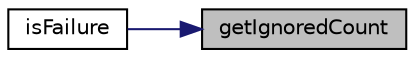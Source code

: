 digraph "getIgnoredCount"
{
 // LATEX_PDF_SIZE
  edge [fontname="Helvetica",fontsize="10",labelfontname="Helvetica",labelfontsize="10"];
  node [fontname="Helvetica",fontsize="10",shape=record];
  rankdir="RL";
  Node1 [label="getIgnoredCount",height=0.2,width=0.4,color="black", fillcolor="grey75", style="filled", fontcolor="black",tooltip=" "];
  Node1 -> Node2 [dir="back",color="midnightblue",fontsize="10",style="solid",fontname="Helvetica"];
  Node2 [label="isFailure",height=0.2,width=0.4,color="black", fillcolor="white", style="filled",URL="$class_test_result.html#a9d0d11f866fc5245b52617ebf2b501cb",tooltip=" "];
}
